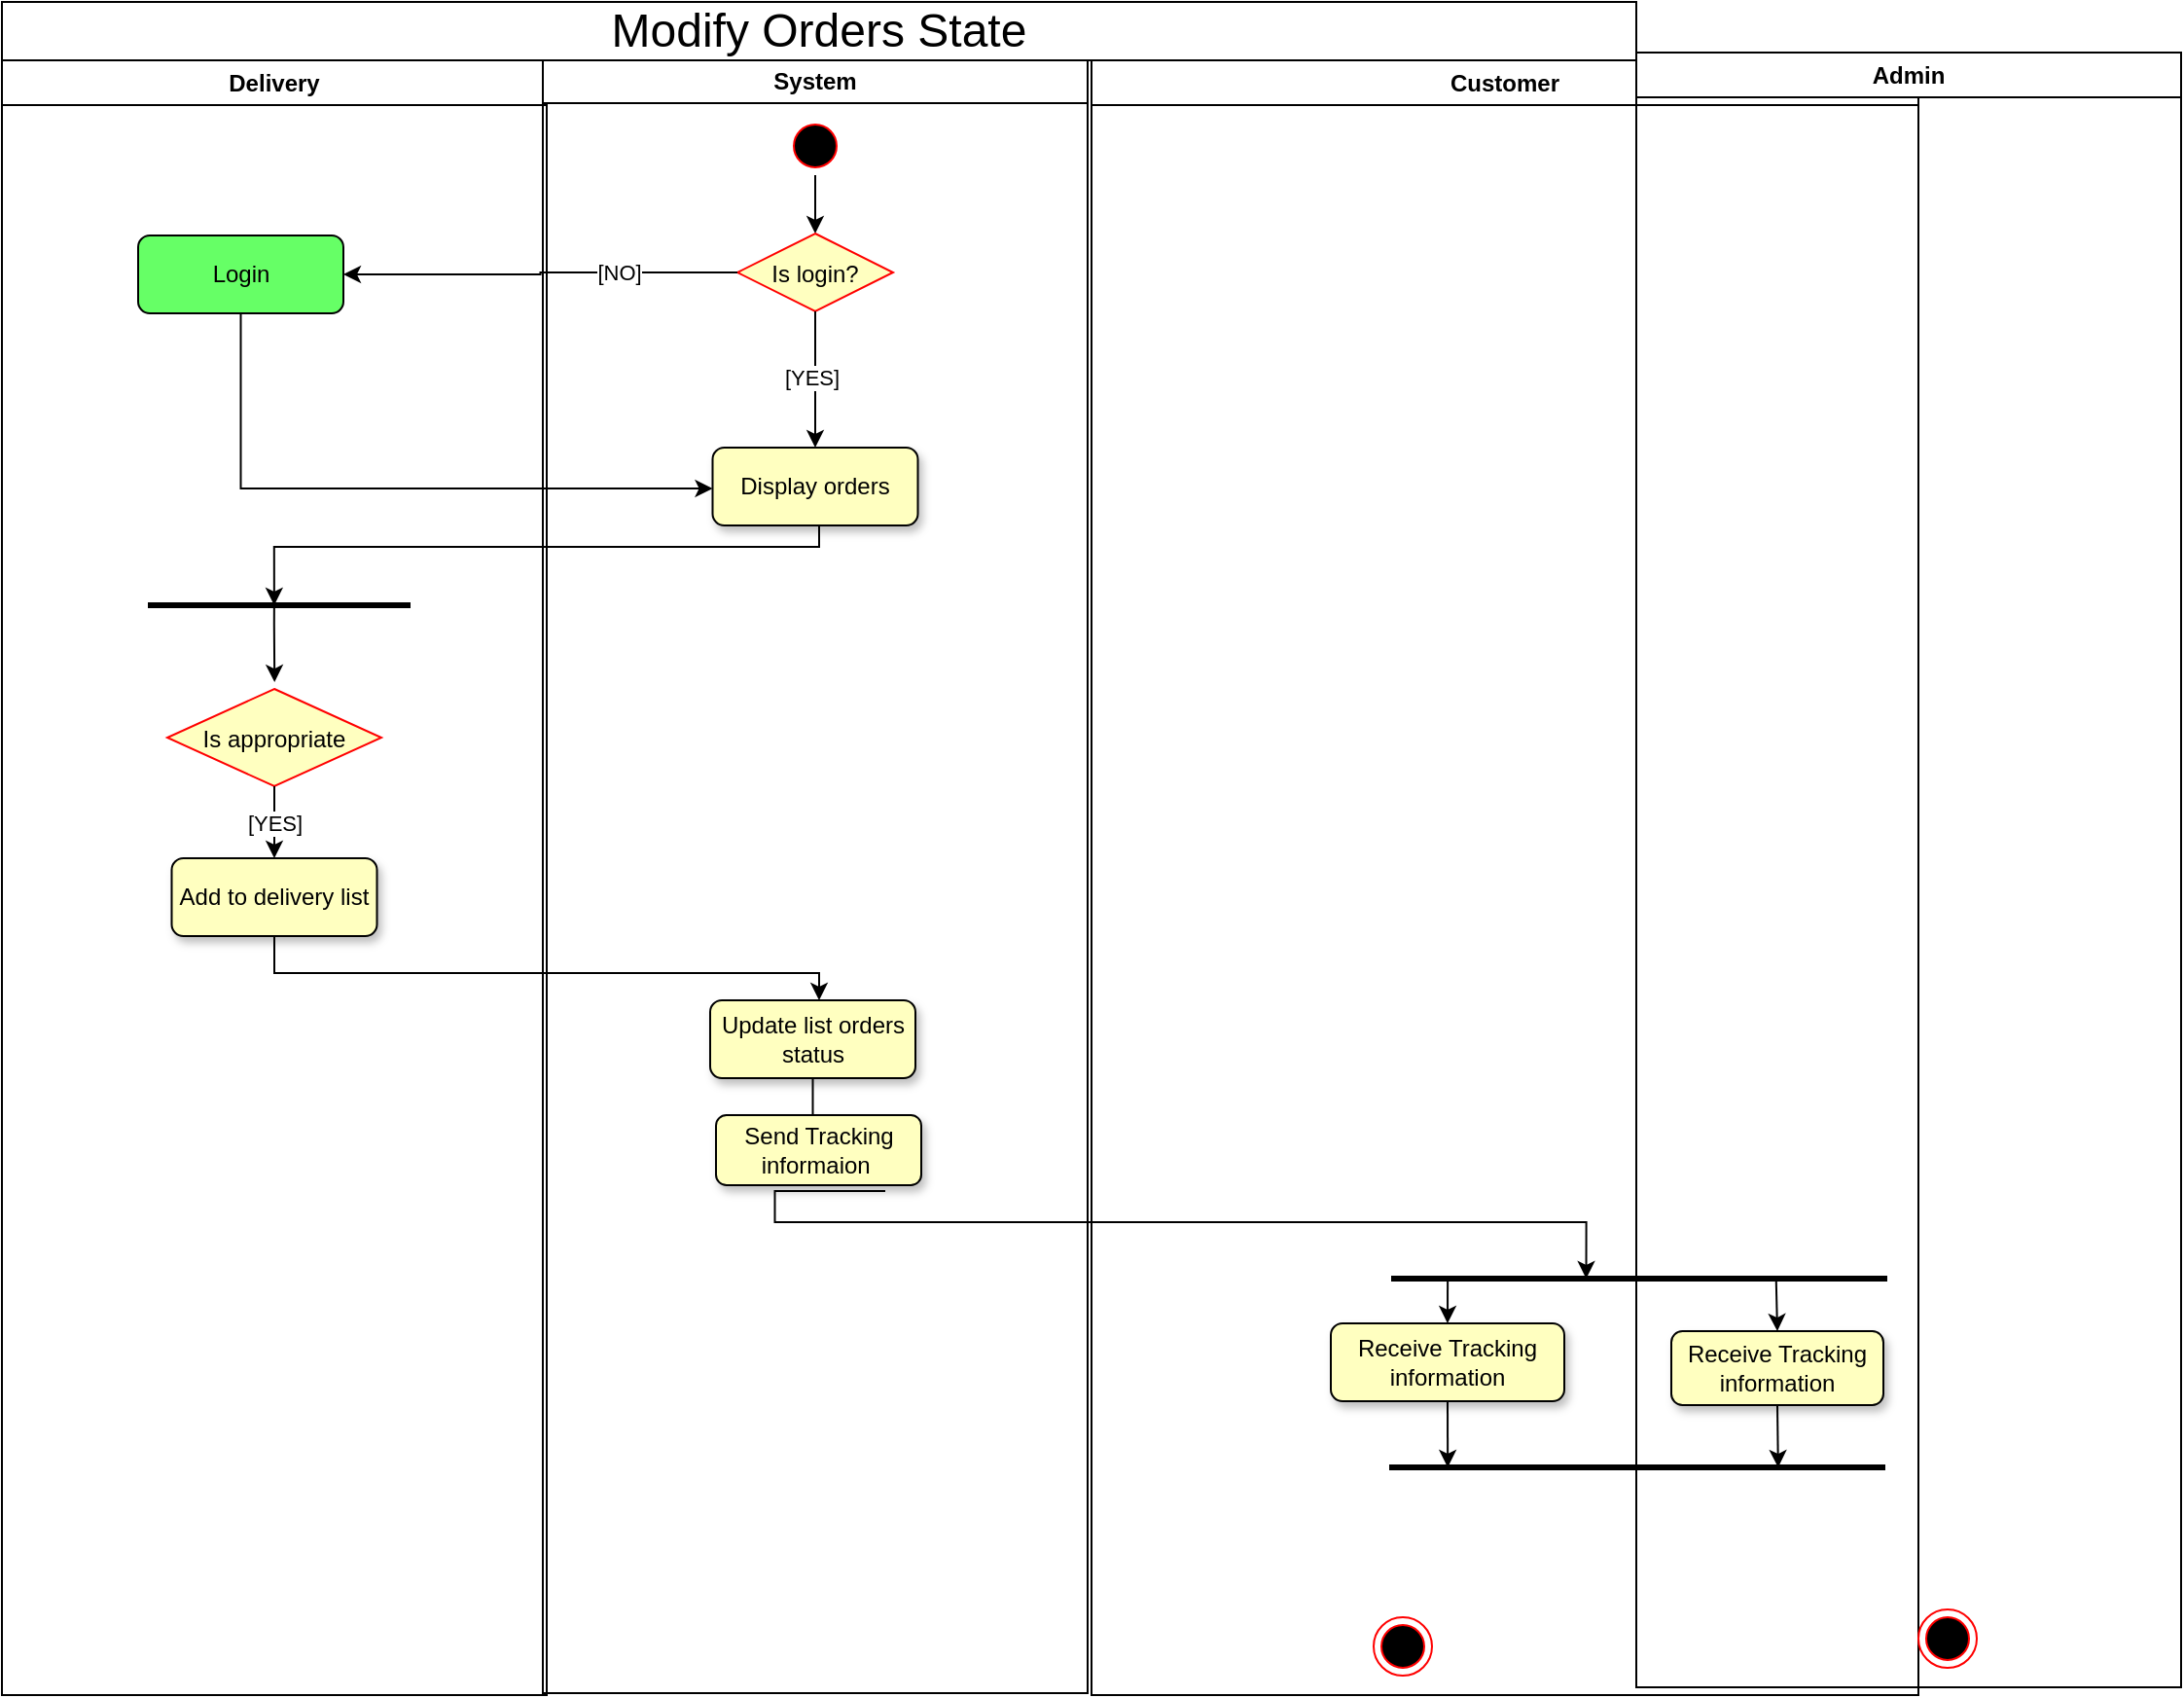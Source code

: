 <mxfile version="25.0.2">
  <diagram name="Page-1" id="vEHoGhZeKTkHsyrvR0kq">
    <mxGraphModel dx="1036" dy="606" grid="1" gridSize="1" guides="1" tooltips="1" connect="1" arrows="1" fold="1" page="1" pageScale="1" pageWidth="3300" pageHeight="2339" math="0" shadow="0">
      <root>
        <mxCell id="0" />
        <mxCell id="1" parent="0" />
        <mxCell id="-r_qg4FtMJnu3XkmjTHc-1" value="Delivery" style="swimlane;whiteSpace=wrap;fillColor=#FFFFFF;" parent="1" vertex="1">
          <mxGeometry x="1400" y="220" width="280" height="840" as="geometry" />
        </mxCell>
        <mxCell id="-r_qg4FtMJnu3XkmjTHc-2" style="edgeStyle=orthogonalEdgeStyle;rounded=0;orthogonalLoop=1;jettySize=auto;html=1;exitX=0.481;exitY=0.5;exitDx=0;exitDy=0;exitPerimeter=0;entryX=0.501;entryY=-0.069;entryDx=0;entryDy=0;entryPerimeter=0;fillColor=#FFFFC0;" parent="-r_qg4FtMJnu3XkmjTHc-1" source="-r_qg4FtMJnu3XkmjTHc-3" target="-r_qg4FtMJnu3XkmjTHc-4" edge="1">
          <mxGeometry relative="1" as="geometry">
            <mxPoint x="139.914" y="333" as="targetPoint" />
            <mxPoint x="140" y="290" as="sourcePoint" />
            <Array as="points">
              <mxPoint x="140" y="290" />
              <mxPoint x="140" y="290" />
            </Array>
          </mxGeometry>
        </mxCell>
        <mxCell id="-r_qg4FtMJnu3XkmjTHc-3" value="" style="line;strokeWidth=3;fillColor=#FFFFC0;align=left;verticalAlign=middle;spacingTop=-1;spacingLeft=3;spacingRight=3;rotatable=0;labelPosition=right;points=[];portConstraint=eastwest;strokeColor=inherit;" parent="-r_qg4FtMJnu3XkmjTHc-1" vertex="1">
          <mxGeometry x="75" y="276" width="135" height="8" as="geometry" />
        </mxCell>
        <mxCell id="-r_qg4FtMJnu3XkmjTHc-4" value="Is appropriate" style="rhombus;fillColor=#FFFFC0;strokeColor=#ff0000;" parent="-r_qg4FtMJnu3XkmjTHc-1" vertex="1">
          <mxGeometry x="85" y="323" width="110" height="50" as="geometry" />
        </mxCell>
        <mxCell id="-r_qg4FtMJnu3XkmjTHc-5" value="[YES]" style="edgeStyle=orthogonalEdgeStyle;rounded=0;orthogonalLoop=1;jettySize=auto;html=1;entryX=0.5;entryY=0;entryDx=0;entryDy=0;fillColor=#FFFFC0;" parent="-r_qg4FtMJnu3XkmjTHc-1" source="-r_qg4FtMJnu3XkmjTHc-4" target="-r_qg4FtMJnu3XkmjTHc-6" edge="1">
          <mxGeometry relative="1" as="geometry">
            <mxPoint x="140.675" y="420.568" as="targetPoint" />
          </mxGeometry>
        </mxCell>
        <mxCell id="-r_qg4FtMJnu3XkmjTHc-6" value="Add to delivery list" style="rounded=1;whiteSpace=wrap;html=1;fillColor=#FFFFC0;shadow=1;" parent="-r_qg4FtMJnu3XkmjTHc-1" vertex="1">
          <mxGeometry x="87.25" y="410" width="105.5" height="40" as="geometry" />
        </mxCell>
        <mxCell id="-r_qg4FtMJnu3XkmjTHc-7" value="&lt;span style=&quot;text-wrap-mode: nowrap;&quot;&gt;Login&lt;/span&gt;" style="rounded=1;whiteSpace=wrap;html=1;fillColor=#66FF66;" parent="-r_qg4FtMJnu3XkmjTHc-1" vertex="1">
          <mxGeometry x="70" y="90" width="105.5" height="40" as="geometry" />
        </mxCell>
        <mxCell id="-r_qg4FtMJnu3XkmjTHc-8" value="System" style="swimlane;whiteSpace=wrap;fillColor=#FFFFFF;" parent="1" vertex="1">
          <mxGeometry x="1678" y="219" width="280" height="840" as="geometry" />
        </mxCell>
        <mxCell id="-r_qg4FtMJnu3XkmjTHc-9" value="Display orders" style="rounded=1;whiteSpace=wrap;html=1;fillColor=#FFFFC0;shadow=1;" parent="-r_qg4FtMJnu3XkmjTHc-8" vertex="1">
          <mxGeometry x="87.25" y="200" width="105.5" height="40" as="geometry" />
        </mxCell>
        <mxCell id="-r_qg4FtMJnu3XkmjTHc-10" style="edgeStyle=orthogonalEdgeStyle;rounded=0;orthogonalLoop=1;jettySize=auto;html=1;fillColor=#FFFFC0;" parent="-r_qg4FtMJnu3XkmjTHc-8" source="-r_qg4FtMJnu3XkmjTHc-11" target="-r_qg4FtMJnu3XkmjTHc-12" edge="1">
          <mxGeometry relative="1" as="geometry" />
        </mxCell>
        <mxCell id="-r_qg4FtMJnu3XkmjTHc-11" value="Update list orders status" style="rounded=1;whiteSpace=wrap;html=1;fillColor=#FFFFC0;shadow=1;" parent="-r_qg4FtMJnu3XkmjTHc-8" vertex="1">
          <mxGeometry x="86" y="484" width="105.5" height="40" as="geometry" />
        </mxCell>
        <mxCell id="-r_qg4FtMJnu3XkmjTHc-12" value="Send Tracking informaion&amp;nbsp;" style="rounded=1;whiteSpace=wrap;html=1;fillColor=#FFFFC0;shadow=1;" parent="-r_qg4FtMJnu3XkmjTHc-8" vertex="1">
          <mxGeometry x="89" y="543" width="105.5" height="36" as="geometry" />
        </mxCell>
        <mxCell id="-r_qg4FtMJnu3XkmjTHc-13" value="" style="edgeStyle=orthogonalEdgeStyle;rounded=0;orthogonalLoop=1;jettySize=auto;html=1;fillColor=#FFFFC0;" parent="-r_qg4FtMJnu3XkmjTHc-8" source="-r_qg4FtMJnu3XkmjTHc-14" target="-r_qg4FtMJnu3XkmjTHc-15" edge="1">
          <mxGeometry relative="1" as="geometry" />
        </mxCell>
        <mxCell id="-r_qg4FtMJnu3XkmjTHc-14" value="" style="ellipse;shape=startState;fillColor=#000000;strokeColor=#ff0000;" parent="-r_qg4FtMJnu3XkmjTHc-8" vertex="1">
          <mxGeometry x="125" y="30" width="30" height="30" as="geometry" />
        </mxCell>
        <mxCell id="-r_qg4FtMJnu3XkmjTHc-15" value="Is login?" style="rhombus;fillColor=#FFFFC0;strokeColor=#ff0000;" parent="-r_qg4FtMJnu3XkmjTHc-8" vertex="1">
          <mxGeometry x="100" y="90" width="80" height="40" as="geometry" />
        </mxCell>
        <mxCell id="-r_qg4FtMJnu3XkmjTHc-16" style="edgeStyle=orthogonalEdgeStyle;rounded=0;orthogonalLoop=1;jettySize=auto;html=1;entryX=0.5;entryY=0;entryDx=0;entryDy=0;fillColor=#FFFFC0;exitX=0.5;exitY=1;exitDx=0;exitDy=0;" parent="-r_qg4FtMJnu3XkmjTHc-8" source="-r_qg4FtMJnu3XkmjTHc-15" target="-r_qg4FtMJnu3XkmjTHc-9" edge="1">
          <mxGeometry relative="1" as="geometry">
            <Array as="points">
              <mxPoint x="140" y="180" />
              <mxPoint x="140" y="180" />
            </Array>
            <mxPoint x="-220" y="170" as="sourcePoint" />
            <mxPoint x="32.25" y="230" as="targetPoint" />
          </mxGeometry>
        </mxCell>
        <mxCell id="-r_qg4FtMJnu3XkmjTHc-17" value="[YES]" style="edgeLabel;html=1;align=center;verticalAlign=middle;resizable=0;points=[];fillColor=#FFFFC0;" parent="-r_qg4FtMJnu3XkmjTHc-16" vertex="1" connectable="0">
          <mxGeometry x="-0.034" y="-2" relative="1" as="geometry">
            <mxPoint as="offset" />
          </mxGeometry>
        </mxCell>
        <mxCell id="-r_qg4FtMJnu3XkmjTHc-18" style="edgeStyle=orthogonalEdgeStyle;rounded=0;orthogonalLoop=1;jettySize=auto;html=1;exitX=0.5;exitY=1;exitDx=0;exitDy=0;fillColor=#FFFFC0;" parent="1" source="-r_qg4FtMJnu3XkmjTHc-6" target="-r_qg4FtMJnu3XkmjTHc-11" edge="1">
          <mxGeometry relative="1" as="geometry">
            <Array as="points">
              <mxPoint x="1540" y="689" />
              <mxPoint x="1820" y="689" />
            </Array>
            <mxPoint x="1537" y="713" as="sourcePoint" />
          </mxGeometry>
        </mxCell>
        <mxCell id="-r_qg4FtMJnu3XkmjTHc-19" style="edgeStyle=orthogonalEdgeStyle;rounded=0;orthogonalLoop=1;jettySize=auto;html=1;entryX=0.481;entryY=0.5;entryDx=0;entryDy=0;entryPerimeter=0;exitX=0.5;exitY=1;exitDx=0;exitDy=0;fillColor=#FFFFC0;" parent="1" source="-r_qg4FtMJnu3XkmjTHc-9" target="-r_qg4FtMJnu3XkmjTHc-3" edge="1">
          <mxGeometry relative="1" as="geometry">
            <Array as="points">
              <mxPoint x="1820" y="470" />
              <mxPoint x="1540" y="470" />
            </Array>
            <mxPoint x="1760" y="470" as="sourcePoint" />
            <mxPoint x="1540" y="490" as="targetPoint" />
          </mxGeometry>
        </mxCell>
        <mxCell id="-r_qg4FtMJnu3XkmjTHc-20" value="Customer" style="swimlane;whiteSpace=wrap;fillColor=#FFFFFF;" parent="1" vertex="1">
          <mxGeometry x="1960" y="220" width="425" height="840" as="geometry" />
        </mxCell>
        <mxCell id="-r_qg4FtMJnu3XkmjTHc-22" value="" style="ellipse;shape=endState;fillColor=#000000;strokeColor=#ff0000" parent="-r_qg4FtMJnu3XkmjTHc-20" vertex="1">
          <mxGeometry x="145" y="800" width="30" height="30" as="geometry" />
        </mxCell>
        <mxCell id="-r_qg4FtMJnu3XkmjTHc-24" value="Receive Tracking information" style="rounded=1;whiteSpace=wrap;html=1;fillColor=#FFFFC0;shadow=1;" parent="-r_qg4FtMJnu3XkmjTHc-20" vertex="1">
          <mxGeometry x="123" y="649" width="120" height="40" as="geometry" />
        </mxCell>
        <mxCell id="jLhOZKduUuoF-66wUws4-2" style="edgeStyle=orthogonalEdgeStyle;rounded=0;orthogonalLoop=1;jettySize=auto;html=1;" edge="1" parent="-r_qg4FtMJnu3XkmjTHc-20">
          <mxGeometry relative="1" as="geometry">
            <mxPoint x="254.25" y="626" as="targetPoint" />
            <mxPoint x="-106" y="581" as="sourcePoint" />
            <Array as="points">
              <mxPoint x="-162.75" y="597" />
              <mxPoint x="254.25" y="597" />
            </Array>
          </mxGeometry>
        </mxCell>
        <mxCell id="-r_qg4FtMJnu3XkmjTHc-27" value="&lt;span style=&quot;text-align: left;&quot;&gt;&lt;font style=&quot;font-size: 24px;&quot;&gt;Modify Orders State&lt;/font&gt;&lt;/span&gt;" style="rounded=0;whiteSpace=wrap;html=1;" parent="1" vertex="1">
          <mxGeometry x="1400" y="190" width="840" height="30" as="geometry" />
        </mxCell>
        <mxCell id="-r_qg4FtMJnu3XkmjTHc-28" value="" style="edgeStyle=orthogonalEdgeStyle;rounded=0;orthogonalLoop=1;jettySize=auto;html=1;fillColor=#FFFFC0;" parent="1" source="-r_qg4FtMJnu3XkmjTHc-7" target="-r_qg4FtMJnu3XkmjTHc-9" edge="1">
          <mxGeometry relative="1" as="geometry">
            <Array as="points">
              <mxPoint x="1523" y="440" />
            </Array>
          </mxGeometry>
        </mxCell>
        <mxCell id="-r_qg4FtMJnu3XkmjTHc-29" style="edgeStyle=orthogonalEdgeStyle;rounded=0;orthogonalLoop=1;jettySize=auto;html=1;fillColor=#FFFFC0;exitX=0;exitY=0.5;exitDx=0;exitDy=0;entryX=1;entryY=0.5;entryDx=0;entryDy=0;" parent="1" source="-r_qg4FtMJnu3XkmjTHc-15" target="-r_qg4FtMJnu3XkmjTHc-7" edge="1">
          <mxGeometry relative="1" as="geometry">
            <mxPoint x="1555" y="300" as="sourcePoint" />
            <mxPoint x="1690" y="280" as="targetPoint" />
          </mxGeometry>
        </mxCell>
        <mxCell id="-r_qg4FtMJnu3XkmjTHc-30" value="[NO]" style="edgeLabel;html=1;align=center;verticalAlign=middle;resizable=0;points=[];fillColor=#FFFFC0;" parent="-r_qg4FtMJnu3XkmjTHc-29" vertex="1" connectable="0">
          <mxGeometry x="-0.395" relative="1" as="geometry">
            <mxPoint as="offset" />
          </mxGeometry>
        </mxCell>
        <mxCell id="8uFeKp76D9yrufBRtB4G-1" value="Admin" style="swimlane;whiteSpace=wrap;fillColor=#FFFFFF;" parent="1" vertex="1">
          <mxGeometry x="2240" y="216" width="280" height="840" as="geometry" />
        </mxCell>
        <mxCell id="8uFeKp76D9yrufBRtB4G-3" value="" style="ellipse;shape=endState;fillColor=#000000;strokeColor=#ff0000" parent="8uFeKp76D9yrufBRtB4G-1" vertex="1">
          <mxGeometry x="145" y="800" width="30" height="30" as="geometry" />
        </mxCell>
        <mxCell id="8uFeKp76D9yrufBRtB4G-5" value="Receive Tracking information" style="rounded=1;whiteSpace=wrap;html=1;fillColor=#FFFFC0;shadow=1;" parent="8uFeKp76D9yrufBRtB4G-1" vertex="1">
          <mxGeometry x="18" y="657" width="109" height="38" as="geometry" />
        </mxCell>
        <mxCell id="8uFeKp76D9yrufBRtB4G-9" value="" style="line;strokeWidth=3;fillColor=#FFFFC0;align=left;verticalAlign=middle;spacingTop=-1;spacingLeft=3;spacingRight=3;rotatable=0;labelPosition=right;points=[];portConstraint=eastwest;strokeColor=inherit;" parent="8uFeKp76D9yrufBRtB4G-1" vertex="1">
          <mxGeometry x="-127" y="723" width="255" height="8" as="geometry" />
        </mxCell>
        <mxCell id="8uFeKp76D9yrufBRtB4G-14" value="" style="endArrow=classic;html=1;rounded=0;entryX=0.784;entryY=0.5;entryDx=0;entryDy=0;exitX=0.5;exitY=1;exitDx=0;exitDy=0;entryPerimeter=0;" parent="8uFeKp76D9yrufBRtB4G-1" source="8uFeKp76D9yrufBRtB4G-5" target="8uFeKp76D9yrufBRtB4G-9" edge="1">
          <mxGeometry width="50" height="50" relative="1" as="geometry">
            <mxPoint x="89" y="629" as="sourcePoint" />
            <mxPoint x="90" y="681" as="targetPoint" />
          </mxGeometry>
        </mxCell>
        <mxCell id="8uFeKp76D9yrufBRtB4G-7" value="" style="line;strokeWidth=3;fillColor=#FFFFC0;align=left;verticalAlign=middle;spacingTop=-1;spacingLeft=3;spacingRight=3;rotatable=0;labelPosition=right;points=[];portConstraint=eastwest;strokeColor=inherit;" parent="8uFeKp76D9yrufBRtB4G-1" vertex="1">
          <mxGeometry x="-126" y="620" width="255" height="20" as="geometry" />
        </mxCell>
        <mxCell id="8uFeKp76D9yrufBRtB4G-12" value="" style="endArrow=classic;html=1;rounded=0;entryX=0.5;entryY=0;entryDx=0;entryDy=0;exitX=0.776;exitY=0.55;exitDx=0;exitDy=0;exitPerimeter=0;" parent="8uFeKp76D9yrufBRtB4G-1" source="8uFeKp76D9yrufBRtB4G-7" target="8uFeKp76D9yrufBRtB4G-5" edge="1">
          <mxGeometry width="50" height="50" relative="1" as="geometry">
            <mxPoint x="90" y="620" as="sourcePoint" />
            <mxPoint x="81" y="670" as="targetPoint" />
          </mxGeometry>
        </mxCell>
        <mxCell id="8uFeKp76D9yrufBRtB4G-15" value="" style="endArrow=classic;html=1;rounded=0;entryX=0.118;entryY=0.5;entryDx=0;entryDy=0;exitX=0.5;exitY=1;exitDx=0;exitDy=0;entryPerimeter=0;" parent="1" source="-r_qg4FtMJnu3XkmjTHc-24" target="8uFeKp76D9yrufBRtB4G-9" edge="1">
          <mxGeometry width="50" height="50" relative="1" as="geometry">
            <mxPoint x="2162" y="943" as="sourcePoint" />
            <mxPoint x="2163" y="987" as="targetPoint" />
          </mxGeometry>
        </mxCell>
        <mxCell id="8uFeKp76D9yrufBRtB4G-10" value="" style="endArrow=classic;html=1;rounded=0;exitX=0.114;exitY=0.45;exitDx=0;exitDy=0;exitPerimeter=0;entryX=0.5;entryY=0;entryDx=0;entryDy=0;" parent="1" source="8uFeKp76D9yrufBRtB4G-7" target="-r_qg4FtMJnu3XkmjTHc-24" edge="1">
          <mxGeometry width="50" height="50" relative="1" as="geometry">
            <mxPoint x="2140" y="800" as="sourcePoint" />
            <mxPoint x="2190" y="750" as="targetPoint" />
          </mxGeometry>
        </mxCell>
      </root>
    </mxGraphModel>
  </diagram>
</mxfile>
